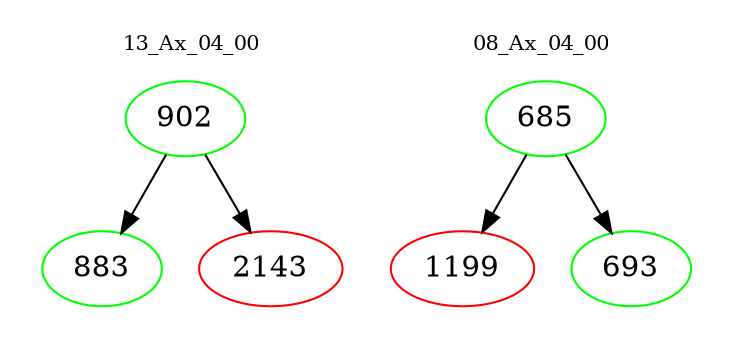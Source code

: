digraph{
subgraph cluster_0 {
color = white
label = "13_Ax_04_00";
fontsize=10;
T0_902 [label="902", color="green"]
T0_902 -> T0_883 [color="black"]
T0_883 [label="883", color="green"]
T0_902 -> T0_2143 [color="black"]
T0_2143 [label="2143", color="red"]
}
subgraph cluster_1 {
color = white
label = "08_Ax_04_00";
fontsize=10;
T1_685 [label="685", color="green"]
T1_685 -> T1_1199 [color="black"]
T1_1199 [label="1199", color="red"]
T1_685 -> T1_693 [color="black"]
T1_693 [label="693", color="green"]
}
}
